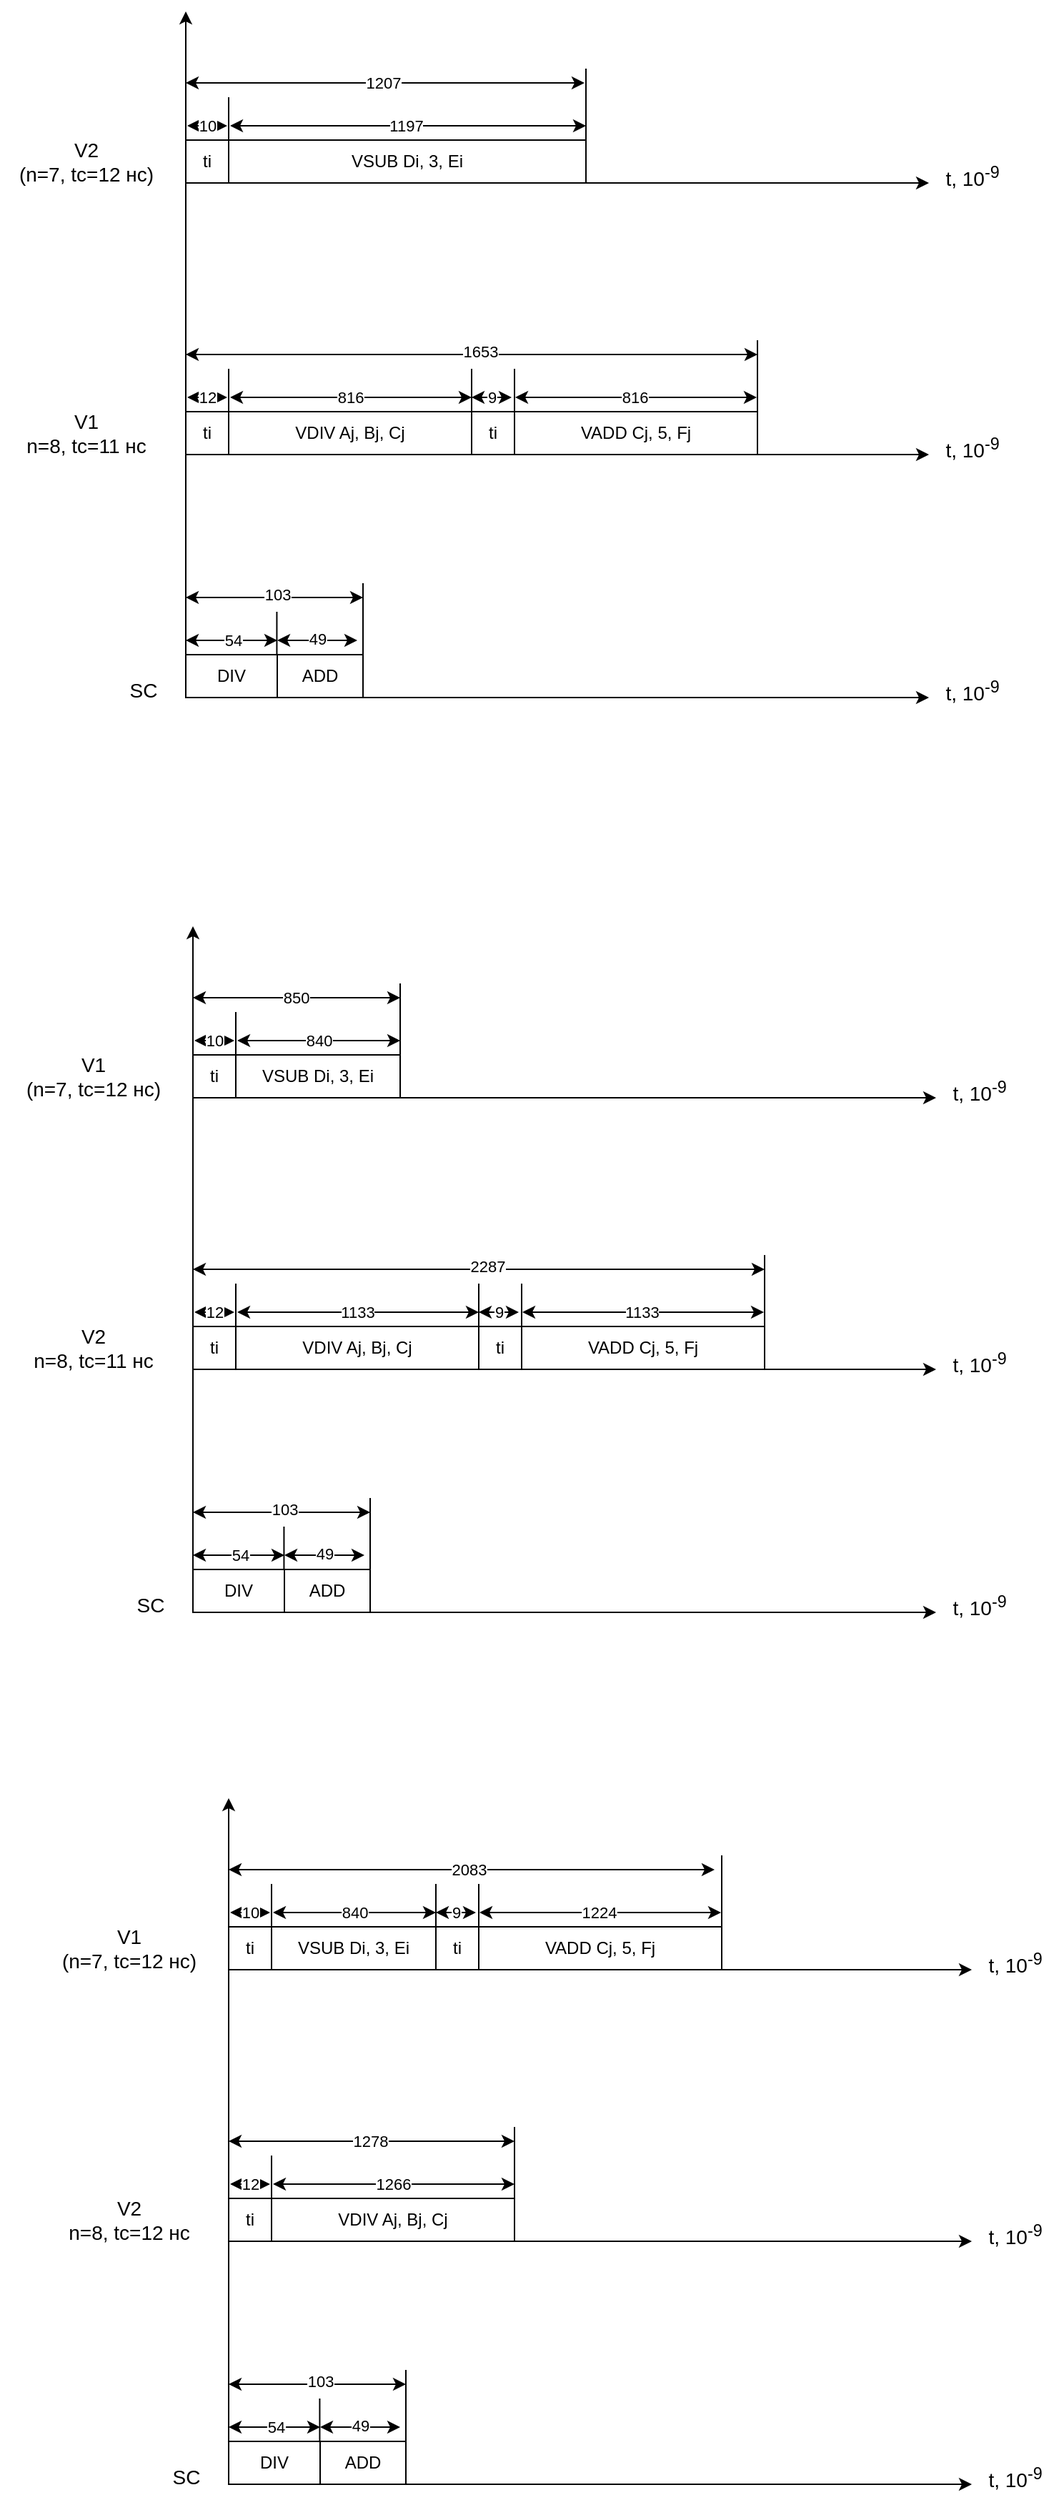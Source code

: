 <mxfile version="22.1.2" type="device">
  <diagram name="Страница — 1" id="nCRjQZqe7ZdRJePbFz9e">
    <mxGraphModel dx="1795" dy="1103" grid="1" gridSize="10" guides="1" tooltips="1" connect="1" arrows="1" fold="1" page="1" pageScale="1" pageWidth="827" pageHeight="1169" math="0" shadow="0">
      <root>
        <mxCell id="0" />
        <mxCell id="1" parent="0" />
        <mxCell id="gnYcMqu5lkD7bBxtje_X-1" value="" style="endArrow=classic;html=1;rounded=0;" parent="1" edge="1">
          <mxGeometry width="50" height="50" relative="1" as="geometry">
            <mxPoint x="80" y="560" as="sourcePoint" />
            <mxPoint x="80" y="80" as="targetPoint" />
          </mxGeometry>
        </mxCell>
        <mxCell id="gnYcMqu5lkD7bBxtje_X-2" value="" style="endArrow=classic;html=1;rounded=0;" parent="1" edge="1">
          <mxGeometry width="50" height="50" relative="1" as="geometry">
            <mxPoint x="80" y="560" as="sourcePoint" />
            <mxPoint x="600" y="560" as="targetPoint" />
          </mxGeometry>
        </mxCell>
        <mxCell id="gnYcMqu5lkD7bBxtje_X-3" value="" style="endArrow=classic;html=1;rounded=0;" parent="1" edge="1">
          <mxGeometry width="50" height="50" relative="1" as="geometry">
            <mxPoint x="80" y="390" as="sourcePoint" />
            <mxPoint x="600" y="390" as="targetPoint" />
          </mxGeometry>
        </mxCell>
        <mxCell id="gnYcMqu5lkD7bBxtje_X-4" value="" style="endArrow=classic;html=1;rounded=0;" parent="1" edge="1">
          <mxGeometry width="50" height="50" relative="1" as="geometry">
            <mxPoint x="80" y="200" as="sourcePoint" />
            <mxPoint x="600" y="200" as="targetPoint" />
          </mxGeometry>
        </mxCell>
        <mxCell id="gnYcMqu5lkD7bBxtje_X-5" value="&lt;font style=&quot;font-size: 14px;&quot;&gt;SC&lt;/font&gt;" style="text;html=1;align=center;verticalAlign=middle;resizable=0;points=[];autosize=1;strokeColor=none;fillColor=none;" parent="1" vertex="1">
          <mxGeometry x="30" y="540" width="40" height="30" as="geometry" />
        </mxCell>
        <mxCell id="gnYcMqu5lkD7bBxtje_X-9" value="&lt;font style=&quot;font-size: 14px;&quot;&gt;t, 10&lt;sup&gt;-9&lt;/sup&gt;&lt;/font&gt;" style="text;html=1;align=center;verticalAlign=middle;resizable=0;points=[];autosize=1;strokeColor=none;fillColor=none;" parent="1" vertex="1">
          <mxGeometry x="600" y="180" width="60" height="30" as="geometry" />
        </mxCell>
        <mxCell id="gnYcMqu5lkD7bBxtje_X-10" value="&lt;font style=&quot;font-size: 14px;&quot;&gt;t, 10&lt;sup&gt;-9&lt;/sup&gt;&lt;/font&gt;" style="text;html=1;align=center;verticalAlign=middle;resizable=0;points=[];autosize=1;strokeColor=none;fillColor=none;" parent="1" vertex="1">
          <mxGeometry x="600" y="370" width="60" height="30" as="geometry" />
        </mxCell>
        <mxCell id="gnYcMqu5lkD7bBxtje_X-11" value="&lt;font style=&quot;font-size: 14px;&quot;&gt;t, 10&lt;sup&gt;-9&lt;/sup&gt;&lt;/font&gt;" style="text;html=1;align=center;verticalAlign=middle;resizable=0;points=[];autosize=1;strokeColor=none;fillColor=none;" parent="1" vertex="1">
          <mxGeometry x="600" y="540" width="60" height="30" as="geometry" />
        </mxCell>
        <mxCell id="gnYcMqu5lkD7bBxtje_X-12" value="DIV" style="rounded=0;whiteSpace=wrap;html=1;" parent="1" vertex="1">
          <mxGeometry x="80" y="530" width="64" height="30" as="geometry" />
        </mxCell>
        <mxCell id="gnYcMqu5lkD7bBxtje_X-13" value="ADD" style="rounded=0;whiteSpace=wrap;html=1;" parent="1" vertex="1">
          <mxGeometry x="144" y="530" width="60" height="30" as="geometry" />
        </mxCell>
        <mxCell id="gnYcMqu5lkD7bBxtje_X-14" value="" style="endArrow=none;html=1;rounded=0;" parent="1" edge="1">
          <mxGeometry width="50" height="50" relative="1" as="geometry">
            <mxPoint x="143.71" y="530" as="sourcePoint" />
            <mxPoint x="143.71" y="500" as="targetPoint" />
          </mxGeometry>
        </mxCell>
        <mxCell id="gnYcMqu5lkD7bBxtje_X-15" value="" style="endArrow=classic;startArrow=classic;html=1;rounded=0;" parent="1" edge="1">
          <mxGeometry width="50" height="50" relative="1" as="geometry">
            <mxPoint x="80" y="520" as="sourcePoint" />
            <mxPoint x="144" y="520" as="targetPoint" />
          </mxGeometry>
        </mxCell>
        <mxCell id="gnYcMqu5lkD7bBxtje_X-18" value="54" style="edgeLabel;html=1;align=center;verticalAlign=middle;resizable=0;points=[];" parent="gnYcMqu5lkD7bBxtje_X-15" vertex="1" connectable="0">
          <mxGeometry x="-0.052" y="-1" relative="1" as="geometry">
            <mxPoint x="2" y="-1" as="offset" />
          </mxGeometry>
        </mxCell>
        <mxCell id="gnYcMqu5lkD7bBxtje_X-16" value="" style="endArrow=none;html=1;rounded=0;" parent="1" edge="1">
          <mxGeometry width="50" height="50" relative="1" as="geometry">
            <mxPoint x="204" y="530" as="sourcePoint" />
            <mxPoint x="204" y="480" as="targetPoint" />
          </mxGeometry>
        </mxCell>
        <mxCell id="gnYcMqu5lkD7bBxtje_X-17" value="" style="endArrow=classic;startArrow=classic;html=1;rounded=0;" parent="1" edge="1">
          <mxGeometry width="50" height="50" relative="1" as="geometry">
            <mxPoint x="144" y="520" as="sourcePoint" />
            <mxPoint x="200" y="520" as="targetPoint" />
          </mxGeometry>
        </mxCell>
        <mxCell id="gnYcMqu5lkD7bBxtje_X-19" value="49" style="edgeLabel;html=1;align=center;verticalAlign=middle;resizable=0;points=[];" parent="gnYcMqu5lkD7bBxtje_X-17" vertex="1" connectable="0">
          <mxGeometry x="0.001" y="1" relative="1" as="geometry">
            <mxPoint as="offset" />
          </mxGeometry>
        </mxCell>
        <mxCell id="gnYcMqu5lkD7bBxtje_X-20" value="" style="endArrow=classic;startArrow=classic;html=1;rounded=0;" parent="1" edge="1">
          <mxGeometry width="50" height="50" relative="1" as="geometry">
            <mxPoint x="80" y="490" as="sourcePoint" />
            <mxPoint x="204" y="490" as="targetPoint" />
          </mxGeometry>
        </mxCell>
        <mxCell id="gnYcMqu5lkD7bBxtje_X-21" value="54" style="edgeLabel;html=1;align=center;verticalAlign=middle;resizable=0;points=[];" parent="gnYcMqu5lkD7bBxtje_X-20" vertex="1" connectable="0">
          <mxGeometry x="-0.052" y="-1" relative="1" as="geometry">
            <mxPoint x="2" y="-1" as="offset" />
          </mxGeometry>
        </mxCell>
        <mxCell id="gnYcMqu5lkD7bBxtje_X-22" value="103" style="edgeLabel;html=1;align=center;verticalAlign=middle;resizable=0;points=[];" parent="gnYcMqu5lkD7bBxtje_X-20" vertex="1" connectable="0">
          <mxGeometry x="0.027" y="2" relative="1" as="geometry">
            <mxPoint as="offset" />
          </mxGeometry>
        </mxCell>
        <mxCell id="gnYcMqu5lkD7bBxtje_X-23" value="&lt;font style=&quot;font-size: 14px;&quot;&gt;V1&lt;br&gt;n=8, tc=11 нс&lt;br&gt;&lt;/font&gt;" style="text;html=1;align=center;verticalAlign=middle;resizable=0;points=[];autosize=1;strokeColor=none;fillColor=none;" parent="1" vertex="1">
          <mxGeometry x="-45" y="350" width="110" height="50" as="geometry" />
        </mxCell>
        <mxCell id="gnYcMqu5lkD7bBxtje_X-24" value="ti" style="rounded=0;whiteSpace=wrap;html=1;" parent="1" vertex="1">
          <mxGeometry x="80" y="360" width="30" height="30" as="geometry" />
        </mxCell>
        <mxCell id="gnYcMqu5lkD7bBxtje_X-25" value="VDIV Aj, Bj, Cj" style="rounded=0;whiteSpace=wrap;html=1;" parent="1" vertex="1">
          <mxGeometry x="110" y="360" width="170" height="30" as="geometry" />
        </mxCell>
        <mxCell id="gnYcMqu5lkD7bBxtje_X-26" value="ti" style="rounded=0;whiteSpace=wrap;html=1;" parent="1" vertex="1">
          <mxGeometry x="280" y="360" width="30" height="30" as="geometry" />
        </mxCell>
        <mxCell id="gnYcMqu5lkD7bBxtje_X-27" value="VADD Cj, 5, Fj" style="rounded=0;whiteSpace=wrap;html=1;" parent="1" vertex="1">
          <mxGeometry x="310" y="360" width="170" height="30" as="geometry" />
        </mxCell>
        <mxCell id="gnYcMqu5lkD7bBxtje_X-28" value="" style="endArrow=none;html=1;rounded=0;" parent="1" edge="1">
          <mxGeometry width="50" height="50" relative="1" as="geometry">
            <mxPoint x="480" y="360" as="sourcePoint" />
            <mxPoint x="480" y="310" as="targetPoint" />
          </mxGeometry>
        </mxCell>
        <mxCell id="gnYcMqu5lkD7bBxtje_X-31" value="" style="endArrow=none;html=1;rounded=0;" parent="1" edge="1">
          <mxGeometry width="50" height="50" relative="1" as="geometry">
            <mxPoint x="110" y="360" as="sourcePoint" />
            <mxPoint x="110" y="330" as="targetPoint" />
          </mxGeometry>
        </mxCell>
        <mxCell id="gnYcMqu5lkD7bBxtje_X-32" value="" style="endArrow=none;html=1;rounded=0;" parent="1" edge="1">
          <mxGeometry width="50" height="50" relative="1" as="geometry">
            <mxPoint x="280" y="360" as="sourcePoint" />
            <mxPoint x="280" y="330" as="targetPoint" />
          </mxGeometry>
        </mxCell>
        <mxCell id="gnYcMqu5lkD7bBxtje_X-33" value="" style="endArrow=none;html=1;rounded=0;" parent="1" edge="1">
          <mxGeometry width="50" height="50" relative="1" as="geometry">
            <mxPoint x="310" y="360" as="sourcePoint" />
            <mxPoint x="310" y="330" as="targetPoint" />
          </mxGeometry>
        </mxCell>
        <mxCell id="gnYcMqu5lkD7bBxtje_X-34" value="" style="endArrow=classic;startArrow=classic;html=1;rounded=0;" parent="1" edge="1">
          <mxGeometry width="50" height="50" relative="1" as="geometry">
            <mxPoint x="80" y="320" as="sourcePoint" />
            <mxPoint x="480" y="320" as="targetPoint" />
          </mxGeometry>
        </mxCell>
        <mxCell id="gnYcMqu5lkD7bBxtje_X-36" value="1653" style="edgeLabel;html=1;align=center;verticalAlign=middle;resizable=0;points=[];" parent="gnYcMqu5lkD7bBxtje_X-34" vertex="1" connectable="0">
          <mxGeometry x="0.027" y="2" relative="1" as="geometry">
            <mxPoint as="offset" />
          </mxGeometry>
        </mxCell>
        <mxCell id="gnYcMqu5lkD7bBxtje_X-37" value="" style="endArrow=classic;startArrow=classic;html=1;rounded=0;" parent="1" edge="1">
          <mxGeometry width="50" height="50" relative="1" as="geometry">
            <mxPoint x="81" y="350" as="sourcePoint" />
            <mxPoint x="109" y="350" as="targetPoint" />
          </mxGeometry>
        </mxCell>
        <mxCell id="gnYcMqu5lkD7bBxtje_X-38" value="12" style="edgeLabel;html=1;align=center;verticalAlign=middle;resizable=0;points=[];" parent="gnYcMqu5lkD7bBxtje_X-37" vertex="1" connectable="0">
          <mxGeometry x="-0.012" relative="1" as="geometry">
            <mxPoint as="offset" />
          </mxGeometry>
        </mxCell>
        <mxCell id="gnYcMqu5lkD7bBxtje_X-39" value="" style="endArrow=classic;startArrow=classic;html=1;rounded=0;" parent="1" edge="1">
          <mxGeometry width="50" height="50" relative="1" as="geometry">
            <mxPoint x="111" y="350" as="sourcePoint" />
            <mxPoint x="280" y="350" as="targetPoint" />
          </mxGeometry>
        </mxCell>
        <mxCell id="gnYcMqu5lkD7bBxtje_X-40" value="816" style="edgeLabel;html=1;align=center;verticalAlign=middle;resizable=0;points=[];" parent="gnYcMqu5lkD7bBxtje_X-39" vertex="1" connectable="0">
          <mxGeometry x="-0.012" relative="1" as="geometry">
            <mxPoint as="offset" />
          </mxGeometry>
        </mxCell>
        <mxCell id="gnYcMqu5lkD7bBxtje_X-41" value="" style="endArrow=classic;startArrow=classic;html=1;rounded=0;" parent="1" edge="1">
          <mxGeometry width="50" height="50" relative="1" as="geometry">
            <mxPoint x="280" y="350" as="sourcePoint" />
            <mxPoint x="308" y="350" as="targetPoint" />
          </mxGeometry>
        </mxCell>
        <mxCell id="gnYcMqu5lkD7bBxtje_X-42" value="9" style="edgeLabel;html=1;align=center;verticalAlign=middle;resizable=0;points=[];" parent="gnYcMqu5lkD7bBxtje_X-41" vertex="1" connectable="0">
          <mxGeometry x="-0.012" relative="1" as="geometry">
            <mxPoint as="offset" />
          </mxGeometry>
        </mxCell>
        <mxCell id="gnYcMqu5lkD7bBxtje_X-43" value="" style="endArrow=classic;startArrow=classic;html=1;rounded=0;" parent="1" edge="1">
          <mxGeometry width="50" height="50" relative="1" as="geometry">
            <mxPoint x="310.5" y="350" as="sourcePoint" />
            <mxPoint x="479.5" y="350" as="targetPoint" />
          </mxGeometry>
        </mxCell>
        <mxCell id="gnYcMqu5lkD7bBxtje_X-44" value="816" style="edgeLabel;html=1;align=center;verticalAlign=middle;resizable=0;points=[];" parent="gnYcMqu5lkD7bBxtje_X-43" vertex="1" connectable="0">
          <mxGeometry x="-0.012" relative="1" as="geometry">
            <mxPoint as="offset" />
          </mxGeometry>
        </mxCell>
        <mxCell id="gnYcMqu5lkD7bBxtje_X-46" value="ti" style="rounded=0;whiteSpace=wrap;html=1;" parent="1" vertex="1">
          <mxGeometry x="80" y="170" width="30" height="30" as="geometry" />
        </mxCell>
        <mxCell id="gnYcMqu5lkD7bBxtje_X-47" value="VSUB Di, 3, Ei" style="rounded=0;whiteSpace=wrap;html=1;" parent="1" vertex="1">
          <mxGeometry x="110" y="170" width="250" height="30" as="geometry" />
        </mxCell>
        <mxCell id="gnYcMqu5lkD7bBxtje_X-48" value="" style="endArrow=none;html=1;rounded=0;" parent="1" edge="1">
          <mxGeometry width="50" height="50" relative="1" as="geometry">
            <mxPoint x="110" y="170" as="sourcePoint" />
            <mxPoint x="110" y="140" as="targetPoint" />
          </mxGeometry>
        </mxCell>
        <mxCell id="gnYcMqu5lkD7bBxtje_X-49" value="" style="endArrow=none;html=1;rounded=0;" parent="1" edge="1">
          <mxGeometry width="50" height="50" relative="1" as="geometry">
            <mxPoint x="360" y="170" as="sourcePoint" />
            <mxPoint x="360" y="120" as="targetPoint" />
          </mxGeometry>
        </mxCell>
        <mxCell id="gnYcMqu5lkD7bBxtje_X-51" value="" style="endArrow=classic;startArrow=classic;html=1;rounded=0;" parent="1" edge="1">
          <mxGeometry width="50" height="50" relative="1" as="geometry">
            <mxPoint x="81" y="160" as="sourcePoint" />
            <mxPoint x="109" y="160" as="targetPoint" />
          </mxGeometry>
        </mxCell>
        <mxCell id="gnYcMqu5lkD7bBxtje_X-52" value="10" style="edgeLabel;html=1;align=center;verticalAlign=middle;resizable=0;points=[];" parent="gnYcMqu5lkD7bBxtje_X-51" vertex="1" connectable="0">
          <mxGeometry x="-0.012" relative="1" as="geometry">
            <mxPoint as="offset" />
          </mxGeometry>
        </mxCell>
        <mxCell id="gnYcMqu5lkD7bBxtje_X-53" value="" style="endArrow=classic;startArrow=classic;html=1;rounded=0;" parent="1" edge="1">
          <mxGeometry width="50" height="50" relative="1" as="geometry">
            <mxPoint x="111" y="160" as="sourcePoint" />
            <mxPoint x="360" y="160" as="targetPoint" />
          </mxGeometry>
        </mxCell>
        <mxCell id="gnYcMqu5lkD7bBxtje_X-54" value="1197" style="edgeLabel;html=1;align=center;verticalAlign=middle;resizable=0;points=[];" parent="gnYcMqu5lkD7bBxtje_X-53" vertex="1" connectable="0">
          <mxGeometry x="-0.012" relative="1" as="geometry">
            <mxPoint as="offset" />
          </mxGeometry>
        </mxCell>
        <mxCell id="gnYcMqu5lkD7bBxtje_X-55" value="" style="endArrow=classic;startArrow=classic;html=1;rounded=0;" parent="1" edge="1">
          <mxGeometry width="50" height="50" relative="1" as="geometry">
            <mxPoint x="80" y="130" as="sourcePoint" />
            <mxPoint x="359" y="130" as="targetPoint" />
          </mxGeometry>
        </mxCell>
        <mxCell id="gnYcMqu5lkD7bBxtje_X-56" value="1207" style="edgeLabel;html=1;align=center;verticalAlign=middle;resizable=0;points=[];" parent="gnYcMqu5lkD7bBxtje_X-55" vertex="1" connectable="0">
          <mxGeometry x="-0.012" relative="1" as="geometry">
            <mxPoint as="offset" />
          </mxGeometry>
        </mxCell>
        <mxCell id="BizChabNb21-beB3vhZF-1" value="&lt;font style=&quot;font-size: 14px;&quot;&gt;V2&lt;br&gt;(n=7, tc=12 нс)&lt;/font&gt;" style="text;html=1;align=center;verticalAlign=middle;resizable=0;points=[];autosize=1;strokeColor=none;fillColor=none;" vertex="1" parent="1">
          <mxGeometry x="-50" y="160" width="120" height="50" as="geometry" />
        </mxCell>
        <mxCell id="BizChabNb21-beB3vhZF-2" value="" style="endArrow=classic;html=1;rounded=0;" edge="1" parent="1">
          <mxGeometry width="50" height="50" relative="1" as="geometry">
            <mxPoint x="85" y="1200" as="sourcePoint" />
            <mxPoint x="85" y="720" as="targetPoint" />
          </mxGeometry>
        </mxCell>
        <mxCell id="BizChabNb21-beB3vhZF-3" value="" style="endArrow=classic;html=1;rounded=0;" edge="1" parent="1">
          <mxGeometry width="50" height="50" relative="1" as="geometry">
            <mxPoint x="85" y="1200" as="sourcePoint" />
            <mxPoint x="605" y="1200" as="targetPoint" />
          </mxGeometry>
        </mxCell>
        <mxCell id="BizChabNb21-beB3vhZF-4" value="" style="endArrow=classic;html=1;rounded=0;" edge="1" parent="1">
          <mxGeometry width="50" height="50" relative="1" as="geometry">
            <mxPoint x="85" y="1030" as="sourcePoint" />
            <mxPoint x="605" y="1030" as="targetPoint" />
          </mxGeometry>
        </mxCell>
        <mxCell id="BizChabNb21-beB3vhZF-5" value="" style="endArrow=classic;html=1;rounded=0;" edge="1" parent="1">
          <mxGeometry width="50" height="50" relative="1" as="geometry">
            <mxPoint x="85" y="840" as="sourcePoint" />
            <mxPoint x="605" y="840" as="targetPoint" />
          </mxGeometry>
        </mxCell>
        <mxCell id="BizChabNb21-beB3vhZF-6" value="&lt;font style=&quot;font-size: 14px;&quot;&gt;SC&lt;/font&gt;" style="text;html=1;align=center;verticalAlign=middle;resizable=0;points=[];autosize=1;strokeColor=none;fillColor=none;" vertex="1" parent="1">
          <mxGeometry x="35" y="1180" width="40" height="30" as="geometry" />
        </mxCell>
        <mxCell id="BizChabNb21-beB3vhZF-7" value="&lt;font style=&quot;font-size: 14px;&quot;&gt;t, 10&lt;sup&gt;-9&lt;/sup&gt;&lt;/font&gt;" style="text;html=1;align=center;verticalAlign=middle;resizable=0;points=[];autosize=1;strokeColor=none;fillColor=none;" vertex="1" parent="1">
          <mxGeometry x="605" y="820" width="60" height="30" as="geometry" />
        </mxCell>
        <mxCell id="BizChabNb21-beB3vhZF-8" value="&lt;font style=&quot;font-size: 14px;&quot;&gt;t, 10&lt;sup&gt;-9&lt;/sup&gt;&lt;/font&gt;" style="text;html=1;align=center;verticalAlign=middle;resizable=0;points=[];autosize=1;strokeColor=none;fillColor=none;" vertex="1" parent="1">
          <mxGeometry x="605" y="1010" width="60" height="30" as="geometry" />
        </mxCell>
        <mxCell id="BizChabNb21-beB3vhZF-9" value="&lt;font style=&quot;font-size: 14px;&quot;&gt;t, 10&lt;sup&gt;-9&lt;/sup&gt;&lt;/font&gt;" style="text;html=1;align=center;verticalAlign=middle;resizable=0;points=[];autosize=1;strokeColor=none;fillColor=none;" vertex="1" parent="1">
          <mxGeometry x="605" y="1180" width="60" height="30" as="geometry" />
        </mxCell>
        <mxCell id="BizChabNb21-beB3vhZF-10" value="DIV" style="rounded=0;whiteSpace=wrap;html=1;" vertex="1" parent="1">
          <mxGeometry x="85" y="1170" width="64" height="30" as="geometry" />
        </mxCell>
        <mxCell id="BizChabNb21-beB3vhZF-11" value="ADD" style="rounded=0;whiteSpace=wrap;html=1;" vertex="1" parent="1">
          <mxGeometry x="149" y="1170" width="60" height="30" as="geometry" />
        </mxCell>
        <mxCell id="BizChabNb21-beB3vhZF-12" value="" style="endArrow=none;html=1;rounded=0;" edge="1" parent="1">
          <mxGeometry width="50" height="50" relative="1" as="geometry">
            <mxPoint x="148.71" y="1170" as="sourcePoint" />
            <mxPoint x="148.71" y="1140" as="targetPoint" />
          </mxGeometry>
        </mxCell>
        <mxCell id="BizChabNb21-beB3vhZF-13" value="" style="endArrow=classic;startArrow=classic;html=1;rounded=0;" edge="1" parent="1">
          <mxGeometry width="50" height="50" relative="1" as="geometry">
            <mxPoint x="85" y="1160" as="sourcePoint" />
            <mxPoint x="149" y="1160" as="targetPoint" />
          </mxGeometry>
        </mxCell>
        <mxCell id="BizChabNb21-beB3vhZF-14" value="54" style="edgeLabel;html=1;align=center;verticalAlign=middle;resizable=0;points=[];" vertex="1" connectable="0" parent="BizChabNb21-beB3vhZF-13">
          <mxGeometry x="-0.052" y="-1" relative="1" as="geometry">
            <mxPoint x="2" y="-1" as="offset" />
          </mxGeometry>
        </mxCell>
        <mxCell id="BizChabNb21-beB3vhZF-15" value="" style="endArrow=none;html=1;rounded=0;" edge="1" parent="1">
          <mxGeometry width="50" height="50" relative="1" as="geometry">
            <mxPoint x="209" y="1170" as="sourcePoint" />
            <mxPoint x="209" y="1120" as="targetPoint" />
          </mxGeometry>
        </mxCell>
        <mxCell id="BizChabNb21-beB3vhZF-16" value="" style="endArrow=classic;startArrow=classic;html=1;rounded=0;" edge="1" parent="1">
          <mxGeometry width="50" height="50" relative="1" as="geometry">
            <mxPoint x="149" y="1160" as="sourcePoint" />
            <mxPoint x="205" y="1160" as="targetPoint" />
          </mxGeometry>
        </mxCell>
        <mxCell id="BizChabNb21-beB3vhZF-17" value="49" style="edgeLabel;html=1;align=center;verticalAlign=middle;resizable=0;points=[];" vertex="1" connectable="0" parent="BizChabNb21-beB3vhZF-16">
          <mxGeometry x="0.001" y="1" relative="1" as="geometry">
            <mxPoint as="offset" />
          </mxGeometry>
        </mxCell>
        <mxCell id="BizChabNb21-beB3vhZF-18" value="" style="endArrow=classic;startArrow=classic;html=1;rounded=0;" edge="1" parent="1">
          <mxGeometry width="50" height="50" relative="1" as="geometry">
            <mxPoint x="85" y="1130" as="sourcePoint" />
            <mxPoint x="209" y="1130" as="targetPoint" />
          </mxGeometry>
        </mxCell>
        <mxCell id="BizChabNb21-beB3vhZF-19" value="54" style="edgeLabel;html=1;align=center;verticalAlign=middle;resizable=0;points=[];" vertex="1" connectable="0" parent="BizChabNb21-beB3vhZF-18">
          <mxGeometry x="-0.052" y="-1" relative="1" as="geometry">
            <mxPoint x="2" y="-1" as="offset" />
          </mxGeometry>
        </mxCell>
        <mxCell id="BizChabNb21-beB3vhZF-20" value="103" style="edgeLabel;html=1;align=center;verticalAlign=middle;resizable=0;points=[];" vertex="1" connectable="0" parent="BizChabNb21-beB3vhZF-18">
          <mxGeometry x="0.027" y="2" relative="1" as="geometry">
            <mxPoint as="offset" />
          </mxGeometry>
        </mxCell>
        <mxCell id="BizChabNb21-beB3vhZF-21" value="&lt;font style=&quot;font-size: 14px;&quot;&gt;V2&lt;br&gt;n=8, tc=11 нс&lt;br&gt;&lt;/font&gt;" style="text;html=1;align=center;verticalAlign=middle;resizable=0;points=[];autosize=1;strokeColor=none;fillColor=none;" vertex="1" parent="1">
          <mxGeometry x="-40" y="990" width="110" height="50" as="geometry" />
        </mxCell>
        <mxCell id="BizChabNb21-beB3vhZF-22" value="ti" style="rounded=0;whiteSpace=wrap;html=1;" vertex="1" parent="1">
          <mxGeometry x="85" y="1000" width="30" height="30" as="geometry" />
        </mxCell>
        <mxCell id="BizChabNb21-beB3vhZF-23" value="VDIV Aj, Bj, Cj" style="rounded=0;whiteSpace=wrap;html=1;" vertex="1" parent="1">
          <mxGeometry x="115" y="1000" width="170" height="30" as="geometry" />
        </mxCell>
        <mxCell id="BizChabNb21-beB3vhZF-24" value="ti" style="rounded=0;whiteSpace=wrap;html=1;" vertex="1" parent="1">
          <mxGeometry x="285" y="1000" width="30" height="30" as="geometry" />
        </mxCell>
        <mxCell id="BizChabNb21-beB3vhZF-25" value="VADD Cj, 5, Fj" style="rounded=0;whiteSpace=wrap;html=1;" vertex="1" parent="1">
          <mxGeometry x="315" y="1000" width="170" height="30" as="geometry" />
        </mxCell>
        <mxCell id="BizChabNb21-beB3vhZF-26" value="" style="endArrow=none;html=1;rounded=0;" edge="1" parent="1">
          <mxGeometry width="50" height="50" relative="1" as="geometry">
            <mxPoint x="485" y="1000" as="sourcePoint" />
            <mxPoint x="485" y="950" as="targetPoint" />
          </mxGeometry>
        </mxCell>
        <mxCell id="BizChabNb21-beB3vhZF-27" value="" style="endArrow=none;html=1;rounded=0;" edge="1" parent="1">
          <mxGeometry width="50" height="50" relative="1" as="geometry">
            <mxPoint x="115" y="1000" as="sourcePoint" />
            <mxPoint x="115" y="970" as="targetPoint" />
          </mxGeometry>
        </mxCell>
        <mxCell id="BizChabNb21-beB3vhZF-28" value="" style="endArrow=none;html=1;rounded=0;" edge="1" parent="1">
          <mxGeometry width="50" height="50" relative="1" as="geometry">
            <mxPoint x="285" y="1000" as="sourcePoint" />
            <mxPoint x="285" y="970" as="targetPoint" />
          </mxGeometry>
        </mxCell>
        <mxCell id="BizChabNb21-beB3vhZF-29" value="" style="endArrow=none;html=1;rounded=0;" edge="1" parent="1">
          <mxGeometry width="50" height="50" relative="1" as="geometry">
            <mxPoint x="315" y="1000" as="sourcePoint" />
            <mxPoint x="315" y="970" as="targetPoint" />
          </mxGeometry>
        </mxCell>
        <mxCell id="BizChabNb21-beB3vhZF-30" value="" style="endArrow=classic;startArrow=classic;html=1;rounded=0;" edge="1" parent="1">
          <mxGeometry width="50" height="50" relative="1" as="geometry">
            <mxPoint x="85" y="960" as="sourcePoint" />
            <mxPoint x="485" y="960" as="targetPoint" />
          </mxGeometry>
        </mxCell>
        <mxCell id="BizChabNb21-beB3vhZF-31" value="2287" style="edgeLabel;html=1;align=center;verticalAlign=middle;resizable=0;points=[];" vertex="1" connectable="0" parent="BizChabNb21-beB3vhZF-30">
          <mxGeometry x="0.027" y="2" relative="1" as="geometry">
            <mxPoint as="offset" />
          </mxGeometry>
        </mxCell>
        <mxCell id="BizChabNb21-beB3vhZF-32" value="" style="endArrow=classic;startArrow=classic;html=1;rounded=0;" edge="1" parent="1">
          <mxGeometry width="50" height="50" relative="1" as="geometry">
            <mxPoint x="86" y="990" as="sourcePoint" />
            <mxPoint x="114" y="990" as="targetPoint" />
          </mxGeometry>
        </mxCell>
        <mxCell id="BizChabNb21-beB3vhZF-33" value="12" style="edgeLabel;html=1;align=center;verticalAlign=middle;resizable=0;points=[];" vertex="1" connectable="0" parent="BizChabNb21-beB3vhZF-32">
          <mxGeometry x="-0.012" relative="1" as="geometry">
            <mxPoint as="offset" />
          </mxGeometry>
        </mxCell>
        <mxCell id="BizChabNb21-beB3vhZF-34" value="" style="endArrow=classic;startArrow=classic;html=1;rounded=0;" edge="1" parent="1">
          <mxGeometry width="50" height="50" relative="1" as="geometry">
            <mxPoint x="116" y="990" as="sourcePoint" />
            <mxPoint x="285" y="990" as="targetPoint" />
          </mxGeometry>
        </mxCell>
        <mxCell id="BizChabNb21-beB3vhZF-35" value="1133" style="edgeLabel;html=1;align=center;verticalAlign=middle;resizable=0;points=[];" vertex="1" connectable="0" parent="BizChabNb21-beB3vhZF-34">
          <mxGeometry x="-0.012" relative="1" as="geometry">
            <mxPoint as="offset" />
          </mxGeometry>
        </mxCell>
        <mxCell id="BizChabNb21-beB3vhZF-36" value="" style="endArrow=classic;startArrow=classic;html=1;rounded=0;" edge="1" parent="1">
          <mxGeometry width="50" height="50" relative="1" as="geometry">
            <mxPoint x="285" y="990" as="sourcePoint" />
            <mxPoint x="313" y="990" as="targetPoint" />
          </mxGeometry>
        </mxCell>
        <mxCell id="BizChabNb21-beB3vhZF-37" value="9" style="edgeLabel;html=1;align=center;verticalAlign=middle;resizable=0;points=[];" vertex="1" connectable="0" parent="BizChabNb21-beB3vhZF-36">
          <mxGeometry x="-0.012" relative="1" as="geometry">
            <mxPoint as="offset" />
          </mxGeometry>
        </mxCell>
        <mxCell id="BizChabNb21-beB3vhZF-38" value="" style="endArrow=classic;startArrow=classic;html=1;rounded=0;" edge="1" parent="1">
          <mxGeometry width="50" height="50" relative="1" as="geometry">
            <mxPoint x="315.5" y="990" as="sourcePoint" />
            <mxPoint x="484.5" y="990" as="targetPoint" />
          </mxGeometry>
        </mxCell>
        <mxCell id="BizChabNb21-beB3vhZF-39" value="1133" style="edgeLabel;html=1;align=center;verticalAlign=middle;resizable=0;points=[];" vertex="1" connectable="0" parent="BizChabNb21-beB3vhZF-38">
          <mxGeometry x="-0.012" relative="1" as="geometry">
            <mxPoint as="offset" />
          </mxGeometry>
        </mxCell>
        <mxCell id="BizChabNb21-beB3vhZF-40" value="ti" style="rounded=0;whiteSpace=wrap;html=1;" vertex="1" parent="1">
          <mxGeometry x="85" y="810" width="30" height="30" as="geometry" />
        </mxCell>
        <mxCell id="BizChabNb21-beB3vhZF-41" value="VSUB Di, 3, Ei" style="rounded=0;whiteSpace=wrap;html=1;" vertex="1" parent="1">
          <mxGeometry x="115" y="810" width="115" height="30" as="geometry" />
        </mxCell>
        <mxCell id="BizChabNb21-beB3vhZF-42" value="" style="endArrow=none;html=1;rounded=0;" edge="1" parent="1">
          <mxGeometry width="50" height="50" relative="1" as="geometry">
            <mxPoint x="115" y="810" as="sourcePoint" />
            <mxPoint x="115" y="780" as="targetPoint" />
          </mxGeometry>
        </mxCell>
        <mxCell id="BizChabNb21-beB3vhZF-43" value="" style="endArrow=none;html=1;rounded=0;" edge="1" parent="1">
          <mxGeometry width="50" height="50" relative="1" as="geometry">
            <mxPoint x="230" y="810" as="sourcePoint" />
            <mxPoint x="230" y="760" as="targetPoint" />
          </mxGeometry>
        </mxCell>
        <mxCell id="BizChabNb21-beB3vhZF-44" value="" style="endArrow=classic;startArrow=classic;html=1;rounded=0;" edge="1" parent="1">
          <mxGeometry width="50" height="50" relative="1" as="geometry">
            <mxPoint x="86" y="800" as="sourcePoint" />
            <mxPoint x="114" y="800" as="targetPoint" />
          </mxGeometry>
        </mxCell>
        <mxCell id="BizChabNb21-beB3vhZF-45" value="10" style="edgeLabel;html=1;align=center;verticalAlign=middle;resizable=0;points=[];" vertex="1" connectable="0" parent="BizChabNb21-beB3vhZF-44">
          <mxGeometry x="-0.012" relative="1" as="geometry">
            <mxPoint as="offset" />
          </mxGeometry>
        </mxCell>
        <mxCell id="BizChabNb21-beB3vhZF-46" value="" style="endArrow=classic;startArrow=classic;html=1;rounded=0;" edge="1" parent="1">
          <mxGeometry width="50" height="50" relative="1" as="geometry">
            <mxPoint x="116" y="800" as="sourcePoint" />
            <mxPoint x="230" y="800" as="targetPoint" />
          </mxGeometry>
        </mxCell>
        <mxCell id="BizChabNb21-beB3vhZF-47" value="840" style="edgeLabel;html=1;align=center;verticalAlign=middle;resizable=0;points=[];" vertex="1" connectable="0" parent="BizChabNb21-beB3vhZF-46">
          <mxGeometry x="-0.012" relative="1" as="geometry">
            <mxPoint as="offset" />
          </mxGeometry>
        </mxCell>
        <mxCell id="BizChabNb21-beB3vhZF-48" value="" style="endArrow=classic;startArrow=classic;html=1;rounded=0;" edge="1" parent="1">
          <mxGeometry width="50" height="50" relative="1" as="geometry">
            <mxPoint x="85" y="770" as="sourcePoint" />
            <mxPoint x="230" y="770" as="targetPoint" />
          </mxGeometry>
        </mxCell>
        <mxCell id="BizChabNb21-beB3vhZF-49" value="850" style="edgeLabel;html=1;align=center;verticalAlign=middle;resizable=0;points=[];" vertex="1" connectable="0" parent="BizChabNb21-beB3vhZF-48">
          <mxGeometry x="-0.012" relative="1" as="geometry">
            <mxPoint as="offset" />
          </mxGeometry>
        </mxCell>
        <mxCell id="BizChabNb21-beB3vhZF-50" value="&lt;font style=&quot;font-size: 14px;&quot;&gt;V1&lt;br&gt;(n=7, tc=12 нс)&lt;/font&gt;" style="text;html=1;align=center;verticalAlign=middle;resizable=0;points=[];autosize=1;strokeColor=none;fillColor=none;" vertex="1" parent="1">
          <mxGeometry x="-45" y="800" width="120" height="50" as="geometry" />
        </mxCell>
        <mxCell id="BizChabNb21-beB3vhZF-52" value="" style="endArrow=classic;html=1;rounded=0;" edge="1" parent="1">
          <mxGeometry width="50" height="50" relative="1" as="geometry">
            <mxPoint x="110" y="1810" as="sourcePoint" />
            <mxPoint x="110" y="1330" as="targetPoint" />
          </mxGeometry>
        </mxCell>
        <mxCell id="BizChabNb21-beB3vhZF-53" value="" style="endArrow=classic;html=1;rounded=0;" edge="1" parent="1">
          <mxGeometry width="50" height="50" relative="1" as="geometry">
            <mxPoint x="110" y="1810" as="sourcePoint" />
            <mxPoint x="630" y="1810" as="targetPoint" />
          </mxGeometry>
        </mxCell>
        <mxCell id="BizChabNb21-beB3vhZF-54" value="" style="endArrow=classic;html=1;rounded=0;" edge="1" parent="1">
          <mxGeometry width="50" height="50" relative="1" as="geometry">
            <mxPoint x="110" y="1640" as="sourcePoint" />
            <mxPoint x="630" y="1640" as="targetPoint" />
          </mxGeometry>
        </mxCell>
        <mxCell id="BizChabNb21-beB3vhZF-55" value="" style="endArrow=classic;html=1;rounded=0;" edge="1" parent="1">
          <mxGeometry width="50" height="50" relative="1" as="geometry">
            <mxPoint x="110" y="1450" as="sourcePoint" />
            <mxPoint x="630" y="1450" as="targetPoint" />
          </mxGeometry>
        </mxCell>
        <mxCell id="BizChabNb21-beB3vhZF-56" value="&lt;font style=&quot;font-size: 14px;&quot;&gt;SC&lt;/font&gt;" style="text;html=1;align=center;verticalAlign=middle;resizable=0;points=[];autosize=1;strokeColor=none;fillColor=none;" vertex="1" parent="1">
          <mxGeometry x="60" y="1790" width="40" height="30" as="geometry" />
        </mxCell>
        <mxCell id="BizChabNb21-beB3vhZF-57" value="&lt;font style=&quot;font-size: 14px;&quot;&gt;t, 10&lt;sup&gt;-9&lt;/sup&gt;&lt;/font&gt;" style="text;html=1;align=center;verticalAlign=middle;resizable=0;points=[];autosize=1;strokeColor=none;fillColor=none;" vertex="1" parent="1">
          <mxGeometry x="630" y="1430" width="60" height="30" as="geometry" />
        </mxCell>
        <mxCell id="BizChabNb21-beB3vhZF-58" value="&lt;font style=&quot;font-size: 14px;&quot;&gt;t, 10&lt;sup&gt;-9&lt;/sup&gt;&lt;/font&gt;" style="text;html=1;align=center;verticalAlign=middle;resizable=0;points=[];autosize=1;strokeColor=none;fillColor=none;" vertex="1" parent="1">
          <mxGeometry x="630" y="1620" width="60" height="30" as="geometry" />
        </mxCell>
        <mxCell id="BizChabNb21-beB3vhZF-59" value="&lt;font style=&quot;font-size: 14px;&quot;&gt;t, 10&lt;sup&gt;-9&lt;/sup&gt;&lt;/font&gt;" style="text;html=1;align=center;verticalAlign=middle;resizable=0;points=[];autosize=1;strokeColor=none;fillColor=none;" vertex="1" parent="1">
          <mxGeometry x="630" y="1790" width="60" height="30" as="geometry" />
        </mxCell>
        <mxCell id="BizChabNb21-beB3vhZF-60" value="DIV" style="rounded=0;whiteSpace=wrap;html=1;" vertex="1" parent="1">
          <mxGeometry x="110" y="1780" width="64" height="30" as="geometry" />
        </mxCell>
        <mxCell id="BizChabNb21-beB3vhZF-61" value="ADD" style="rounded=0;whiteSpace=wrap;html=1;" vertex="1" parent="1">
          <mxGeometry x="174" y="1780" width="60" height="30" as="geometry" />
        </mxCell>
        <mxCell id="BizChabNb21-beB3vhZF-62" value="" style="endArrow=none;html=1;rounded=0;" edge="1" parent="1">
          <mxGeometry width="50" height="50" relative="1" as="geometry">
            <mxPoint x="173.71" y="1780" as="sourcePoint" />
            <mxPoint x="173.71" y="1750" as="targetPoint" />
          </mxGeometry>
        </mxCell>
        <mxCell id="BizChabNb21-beB3vhZF-63" value="" style="endArrow=classic;startArrow=classic;html=1;rounded=0;" edge="1" parent="1">
          <mxGeometry width="50" height="50" relative="1" as="geometry">
            <mxPoint x="110" y="1770" as="sourcePoint" />
            <mxPoint x="174" y="1770" as="targetPoint" />
          </mxGeometry>
        </mxCell>
        <mxCell id="BizChabNb21-beB3vhZF-64" value="54" style="edgeLabel;html=1;align=center;verticalAlign=middle;resizable=0;points=[];" vertex="1" connectable="0" parent="BizChabNb21-beB3vhZF-63">
          <mxGeometry x="-0.052" y="-1" relative="1" as="geometry">
            <mxPoint x="2" y="-1" as="offset" />
          </mxGeometry>
        </mxCell>
        <mxCell id="BizChabNb21-beB3vhZF-65" value="" style="endArrow=none;html=1;rounded=0;" edge="1" parent="1">
          <mxGeometry width="50" height="50" relative="1" as="geometry">
            <mxPoint x="234" y="1780" as="sourcePoint" />
            <mxPoint x="234" y="1730" as="targetPoint" />
          </mxGeometry>
        </mxCell>
        <mxCell id="BizChabNb21-beB3vhZF-66" value="" style="endArrow=classic;startArrow=classic;html=1;rounded=0;" edge="1" parent="1">
          <mxGeometry width="50" height="50" relative="1" as="geometry">
            <mxPoint x="174" y="1770" as="sourcePoint" />
            <mxPoint x="230" y="1770" as="targetPoint" />
          </mxGeometry>
        </mxCell>
        <mxCell id="BizChabNb21-beB3vhZF-67" value="49" style="edgeLabel;html=1;align=center;verticalAlign=middle;resizable=0;points=[];" vertex="1" connectable="0" parent="BizChabNb21-beB3vhZF-66">
          <mxGeometry x="0.001" y="1" relative="1" as="geometry">
            <mxPoint as="offset" />
          </mxGeometry>
        </mxCell>
        <mxCell id="BizChabNb21-beB3vhZF-68" value="" style="endArrow=classic;startArrow=classic;html=1;rounded=0;" edge="1" parent="1">
          <mxGeometry width="50" height="50" relative="1" as="geometry">
            <mxPoint x="110" y="1740" as="sourcePoint" />
            <mxPoint x="234" y="1740" as="targetPoint" />
          </mxGeometry>
        </mxCell>
        <mxCell id="BizChabNb21-beB3vhZF-69" value="54" style="edgeLabel;html=1;align=center;verticalAlign=middle;resizable=0;points=[];" vertex="1" connectable="0" parent="BizChabNb21-beB3vhZF-68">
          <mxGeometry x="-0.052" y="-1" relative="1" as="geometry">
            <mxPoint x="2" y="-1" as="offset" />
          </mxGeometry>
        </mxCell>
        <mxCell id="BizChabNb21-beB3vhZF-70" value="103" style="edgeLabel;html=1;align=center;verticalAlign=middle;resizable=0;points=[];" vertex="1" connectable="0" parent="BizChabNb21-beB3vhZF-68">
          <mxGeometry x="0.027" y="2" relative="1" as="geometry">
            <mxPoint as="offset" />
          </mxGeometry>
        </mxCell>
        <mxCell id="BizChabNb21-beB3vhZF-71" value="&lt;font style=&quot;font-size: 14px;&quot;&gt;V2&lt;br&gt;n=8, tc=12 нс&lt;br&gt;&lt;/font&gt;" style="text;html=1;align=center;verticalAlign=middle;resizable=0;points=[];autosize=1;strokeColor=none;fillColor=none;" vertex="1" parent="1">
          <mxGeometry x="-15" y="1600" width="110" height="50" as="geometry" />
        </mxCell>
        <mxCell id="BizChabNb21-beB3vhZF-72" value="ti" style="rounded=0;whiteSpace=wrap;html=1;" vertex="1" parent="1">
          <mxGeometry x="110" y="1610" width="30" height="30" as="geometry" />
        </mxCell>
        <mxCell id="BizChabNb21-beB3vhZF-73" value="VDIV Aj, Bj, Cj" style="rounded=0;whiteSpace=wrap;html=1;" vertex="1" parent="1">
          <mxGeometry x="140" y="1610" width="170" height="30" as="geometry" />
        </mxCell>
        <mxCell id="BizChabNb21-beB3vhZF-74" value="ti" style="rounded=0;whiteSpace=wrap;html=1;" vertex="1" parent="1">
          <mxGeometry x="255.0" y="1420" width="30" height="30" as="geometry" />
        </mxCell>
        <mxCell id="BizChabNb21-beB3vhZF-75" value="VADD Cj, 5, Fj" style="rounded=0;whiteSpace=wrap;html=1;" vertex="1" parent="1">
          <mxGeometry x="285" y="1420" width="170" height="30" as="geometry" />
        </mxCell>
        <mxCell id="BizChabNb21-beB3vhZF-76" value="" style="endArrow=none;html=1;rounded=0;" edge="1" parent="1">
          <mxGeometry width="50" height="50" relative="1" as="geometry">
            <mxPoint x="455" y="1420" as="sourcePoint" />
            <mxPoint x="455" y="1370" as="targetPoint" />
          </mxGeometry>
        </mxCell>
        <mxCell id="BizChabNb21-beB3vhZF-77" value="" style="endArrow=none;html=1;rounded=0;" edge="1" parent="1">
          <mxGeometry width="50" height="50" relative="1" as="geometry">
            <mxPoint x="140" y="1610" as="sourcePoint" />
            <mxPoint x="140" y="1580" as="targetPoint" />
          </mxGeometry>
        </mxCell>
        <mxCell id="BizChabNb21-beB3vhZF-78" value="" style="endArrow=none;html=1;rounded=0;" edge="1" parent="1">
          <mxGeometry width="50" height="50" relative="1" as="geometry">
            <mxPoint x="310" y="1610" as="sourcePoint" />
            <mxPoint x="310" y="1560" as="targetPoint" />
          </mxGeometry>
        </mxCell>
        <mxCell id="BizChabNb21-beB3vhZF-79" value="" style="endArrow=none;html=1;rounded=0;" edge="1" parent="1">
          <mxGeometry width="50" height="50" relative="1" as="geometry">
            <mxPoint x="285" y="1420" as="sourcePoint" />
            <mxPoint x="285" y="1390" as="targetPoint" />
          </mxGeometry>
        </mxCell>
        <mxCell id="BizChabNb21-beB3vhZF-80" value="" style="endArrow=classic;startArrow=classic;html=1;rounded=0;" edge="1" parent="1">
          <mxGeometry width="50" height="50" relative="1" as="geometry">
            <mxPoint x="110" y="1570" as="sourcePoint" />
            <mxPoint x="310" y="1570" as="targetPoint" />
          </mxGeometry>
        </mxCell>
        <mxCell id="BizChabNb21-beB3vhZF-103" value="1278" style="edgeLabel;html=1;align=center;verticalAlign=middle;resizable=0;points=[];" vertex="1" connectable="0" parent="BizChabNb21-beB3vhZF-80">
          <mxGeometry x="-0.144" relative="1" as="geometry">
            <mxPoint x="13" as="offset" />
          </mxGeometry>
        </mxCell>
        <mxCell id="BizChabNb21-beB3vhZF-82" value="" style="endArrow=classic;startArrow=classic;html=1;rounded=0;" edge="1" parent="1">
          <mxGeometry width="50" height="50" relative="1" as="geometry">
            <mxPoint x="111" y="1600" as="sourcePoint" />
            <mxPoint x="139" y="1600" as="targetPoint" />
          </mxGeometry>
        </mxCell>
        <mxCell id="BizChabNb21-beB3vhZF-83" value="12" style="edgeLabel;html=1;align=center;verticalAlign=middle;resizable=0;points=[];" vertex="1" connectable="0" parent="BizChabNb21-beB3vhZF-82">
          <mxGeometry x="-0.012" relative="1" as="geometry">
            <mxPoint as="offset" />
          </mxGeometry>
        </mxCell>
        <mxCell id="BizChabNb21-beB3vhZF-84" value="" style="endArrow=classic;startArrow=classic;html=1;rounded=0;" edge="1" parent="1">
          <mxGeometry width="50" height="50" relative="1" as="geometry">
            <mxPoint x="141" y="1600" as="sourcePoint" />
            <mxPoint x="310" y="1600" as="targetPoint" />
          </mxGeometry>
        </mxCell>
        <mxCell id="BizChabNb21-beB3vhZF-85" value="1266" style="edgeLabel;html=1;align=center;verticalAlign=middle;resizable=0;points=[];" vertex="1" connectable="0" parent="BizChabNb21-beB3vhZF-84">
          <mxGeometry x="-0.012" relative="1" as="geometry">
            <mxPoint as="offset" />
          </mxGeometry>
        </mxCell>
        <mxCell id="BizChabNb21-beB3vhZF-86" value="" style="endArrow=classic;startArrow=classic;html=1;rounded=0;" edge="1" parent="1">
          <mxGeometry width="50" height="50" relative="1" as="geometry">
            <mxPoint x="255.0" y="1410" as="sourcePoint" />
            <mxPoint x="283" y="1410" as="targetPoint" />
          </mxGeometry>
        </mxCell>
        <mxCell id="BizChabNb21-beB3vhZF-87" value="9" style="edgeLabel;html=1;align=center;verticalAlign=middle;resizable=0;points=[];" vertex="1" connectable="0" parent="BizChabNb21-beB3vhZF-86">
          <mxGeometry x="-0.012" relative="1" as="geometry">
            <mxPoint as="offset" />
          </mxGeometry>
        </mxCell>
        <mxCell id="BizChabNb21-beB3vhZF-88" value="" style="endArrow=classic;startArrow=classic;html=1;rounded=0;" edge="1" parent="1">
          <mxGeometry width="50" height="50" relative="1" as="geometry">
            <mxPoint x="285.5" y="1410" as="sourcePoint" />
            <mxPoint x="454.5" y="1410" as="targetPoint" />
          </mxGeometry>
        </mxCell>
        <mxCell id="BizChabNb21-beB3vhZF-89" value="1224" style="edgeLabel;html=1;align=center;verticalAlign=middle;resizable=0;points=[];" vertex="1" connectable="0" parent="BizChabNb21-beB3vhZF-88">
          <mxGeometry x="-0.012" relative="1" as="geometry">
            <mxPoint as="offset" />
          </mxGeometry>
        </mxCell>
        <mxCell id="BizChabNb21-beB3vhZF-90" value="ti" style="rounded=0;whiteSpace=wrap;html=1;" vertex="1" parent="1">
          <mxGeometry x="110" y="1420" width="30" height="30" as="geometry" />
        </mxCell>
        <mxCell id="BizChabNb21-beB3vhZF-91" value="VSUB Di, 3, Ei" style="rounded=0;whiteSpace=wrap;html=1;" vertex="1" parent="1">
          <mxGeometry x="140" y="1420" width="115" height="30" as="geometry" />
        </mxCell>
        <mxCell id="BizChabNb21-beB3vhZF-92" value="" style="endArrow=none;html=1;rounded=0;" edge="1" parent="1">
          <mxGeometry width="50" height="50" relative="1" as="geometry">
            <mxPoint x="140" y="1420" as="sourcePoint" />
            <mxPoint x="140" y="1390" as="targetPoint" />
          </mxGeometry>
        </mxCell>
        <mxCell id="BizChabNb21-beB3vhZF-93" value="" style="endArrow=none;html=1;rounded=0;" edge="1" parent="1">
          <mxGeometry width="50" height="50" relative="1" as="geometry">
            <mxPoint x="255" y="1420" as="sourcePoint" />
            <mxPoint x="255" y="1390" as="targetPoint" />
          </mxGeometry>
        </mxCell>
        <mxCell id="BizChabNb21-beB3vhZF-94" value="" style="endArrow=classic;startArrow=classic;html=1;rounded=0;" edge="1" parent="1">
          <mxGeometry width="50" height="50" relative="1" as="geometry">
            <mxPoint x="111" y="1410" as="sourcePoint" />
            <mxPoint x="139" y="1410" as="targetPoint" />
          </mxGeometry>
        </mxCell>
        <mxCell id="BizChabNb21-beB3vhZF-95" value="10" style="edgeLabel;html=1;align=center;verticalAlign=middle;resizable=0;points=[];" vertex="1" connectable="0" parent="BizChabNb21-beB3vhZF-94">
          <mxGeometry x="-0.012" relative="1" as="geometry">
            <mxPoint as="offset" />
          </mxGeometry>
        </mxCell>
        <mxCell id="BizChabNb21-beB3vhZF-96" value="" style="endArrow=classic;startArrow=classic;html=1;rounded=0;" edge="1" parent="1">
          <mxGeometry width="50" height="50" relative="1" as="geometry">
            <mxPoint x="141" y="1410" as="sourcePoint" />
            <mxPoint x="255" y="1410" as="targetPoint" />
          </mxGeometry>
        </mxCell>
        <mxCell id="BizChabNb21-beB3vhZF-97" value="840" style="edgeLabel;html=1;align=center;verticalAlign=middle;resizable=0;points=[];" vertex="1" connectable="0" parent="BizChabNb21-beB3vhZF-96">
          <mxGeometry x="-0.012" relative="1" as="geometry">
            <mxPoint as="offset" />
          </mxGeometry>
        </mxCell>
        <mxCell id="BizChabNb21-beB3vhZF-100" value="&lt;font style=&quot;font-size: 14px;&quot;&gt;V1&lt;br&gt;(n=7, tc=12 нс)&lt;/font&gt;" style="text;html=1;align=center;verticalAlign=middle;resizable=0;points=[];autosize=1;strokeColor=none;fillColor=none;" vertex="1" parent="1">
          <mxGeometry x="-20" y="1410" width="120" height="50" as="geometry" />
        </mxCell>
        <mxCell id="BizChabNb21-beB3vhZF-101" value="" style="endArrow=classic;startArrow=classic;html=1;rounded=0;" edge="1" parent="1">
          <mxGeometry width="50" height="50" relative="1" as="geometry">
            <mxPoint x="110" y="1380" as="sourcePoint" />
            <mxPoint x="450" y="1380" as="targetPoint" />
          </mxGeometry>
        </mxCell>
        <mxCell id="BizChabNb21-beB3vhZF-102" value="2083" style="edgeLabel;html=1;align=center;verticalAlign=middle;resizable=0;points=[];" vertex="1" connectable="0" parent="BizChabNb21-beB3vhZF-101">
          <mxGeometry x="-0.012" relative="1" as="geometry">
            <mxPoint as="offset" />
          </mxGeometry>
        </mxCell>
      </root>
    </mxGraphModel>
  </diagram>
</mxfile>
